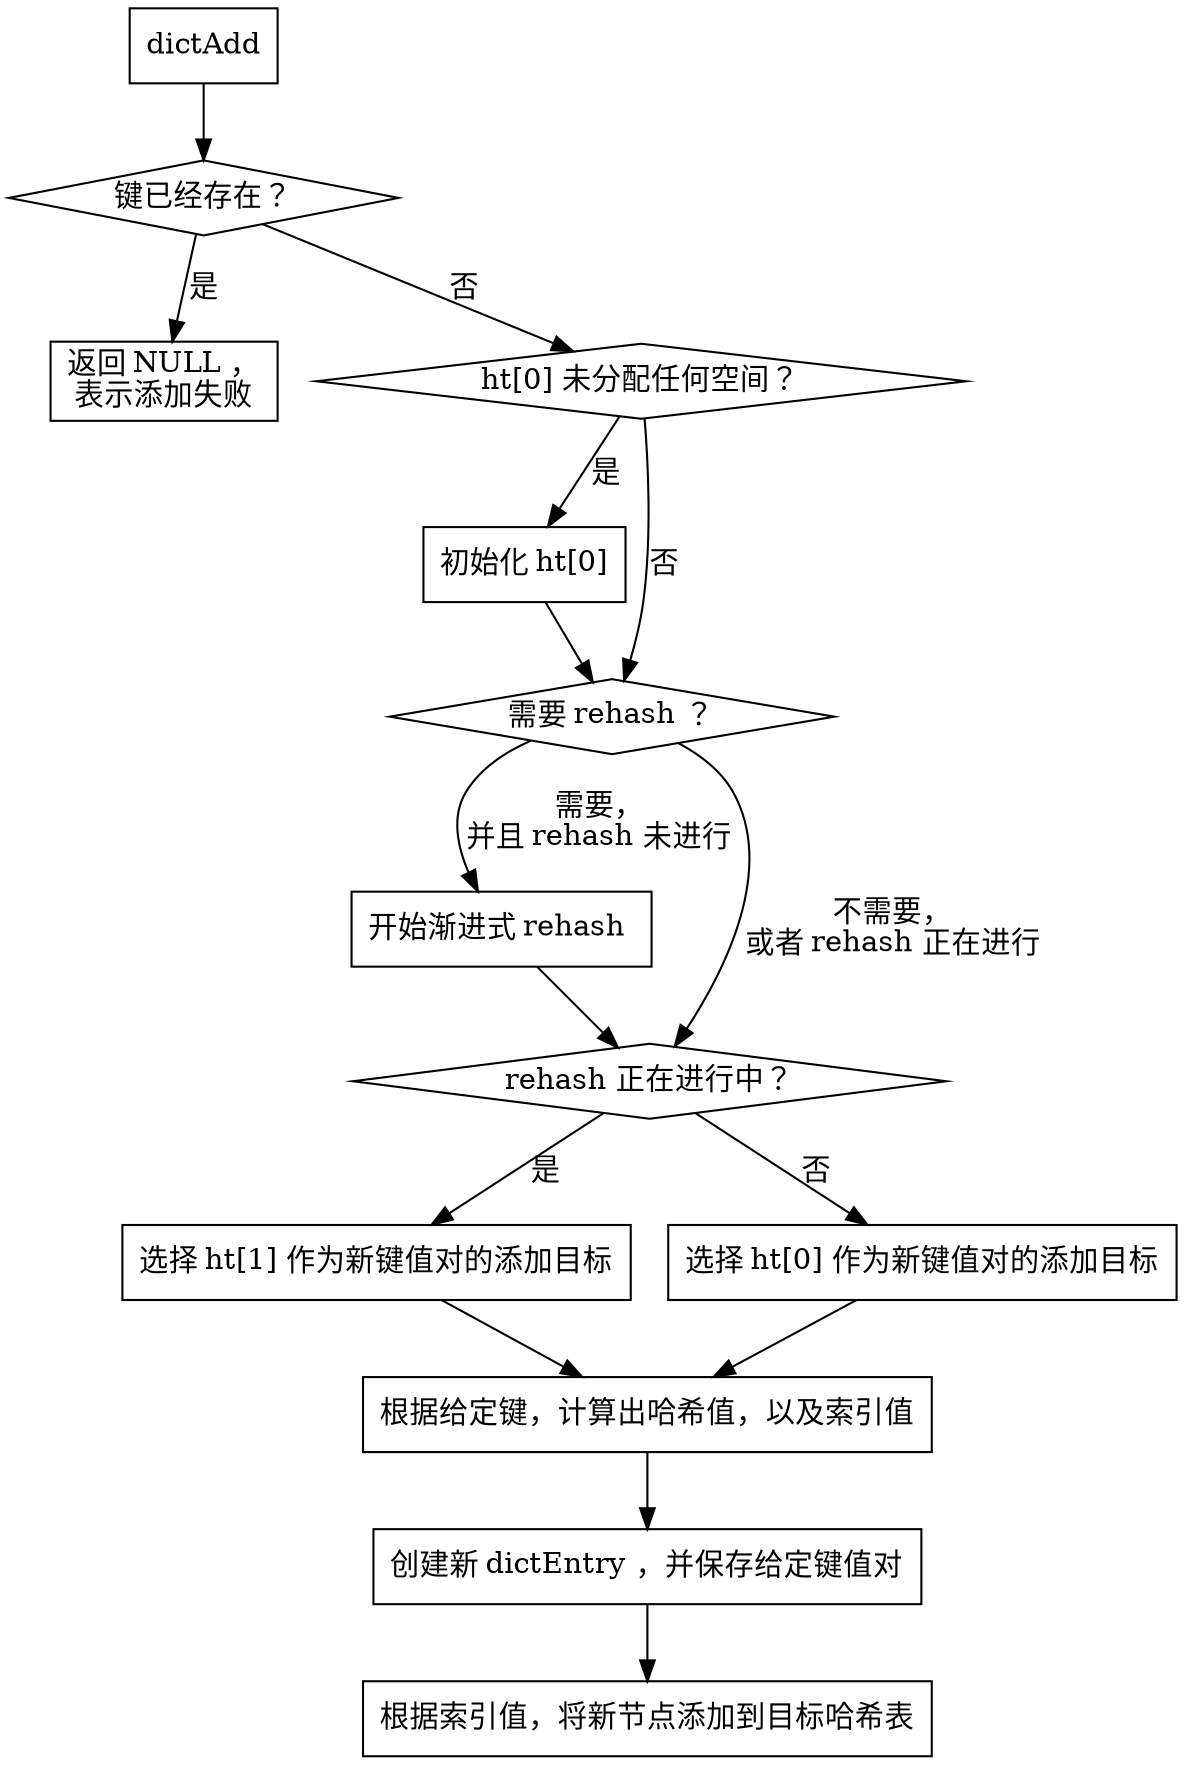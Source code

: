 digraph dictAdd {

    node[shape=box];
    
    start [label="dictAdd"];

    key_exists_or_not [label="键已经存在？", shape=diamond];

    start -> key_exists_or_not;

    return_null_if_key_exists [label="返回 NULL ，\n表示添加失败"];

    key_exists_or_not -> return_null_if_key_exists [label="是"];

    dict_empty_or_not [label="ht[0] 未分配任何空间？", shape=diamond];

    key_exists_or_not -> dict_empty_or_not [label="否"];

    init_hash_table_one [label="初始化 ht[0]"];

    dict_empty_or_not -> init_hash_table_one [label="是"];

    init_hash_table_one -> need_rehash_or_not;

    need_rehash_or_not [label="需要 rehash ？", shape=diamond];

    dict_empty_or_not -> need_rehash_or_not [label="否"];

    begin_incremental_rehash [label="开始渐进式 rehash "];

    need_rehash_or_not -> begin_incremental_rehash [label="需要，\n并且 rehash 未进行"];

    begin_incremental_rehash -> rehashing_or_not;

    rehashing_or_not [label="rehash 正在进行中？", shape=diamond];

    need_rehash_or_not -> rehashing_or_not [label="不需要，\n或者 rehash 正在进行"];

    is_rehashing [label="选择 ht[1] 作为新键值对的添加目标"];

    not_rehashing [label="选择 ht[0] 作为新键值对的添加目标"];

    rehashing_or_not -> is_rehashing [label="是"];

    rehashing_or_not -> not_rehashing [label="否"];

    calc_hash_code_and_index_by_key [label="根据给定键，计算出哈希值，以及索引值"];

    is_rehashing -> calc_hash_code_and_index_by_key;
    not_rehashing -> calc_hash_code_and_index_by_key;

    create_entry_and_assoc_key_and_value [label="创建新 dictEntry ，并保存给定键值对"];

    calc_hash_code_and_index_by_key -> create_entry_and_assoc_key_and_value;

    add_entry_to_hashtable [label="根据索引值，将新节点添加到目标哈希表"];
    
    create_entry_and_assoc_key_and_value -> add_entry_to_hashtable;

}
